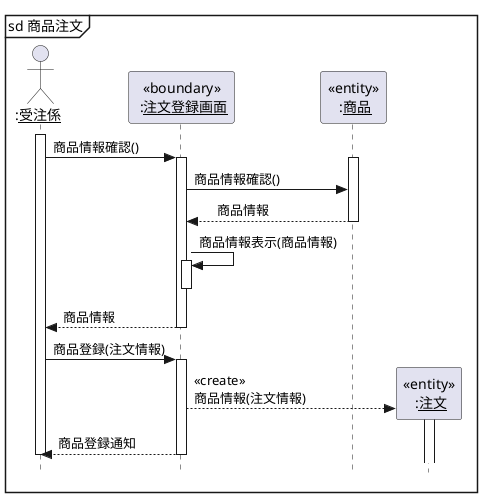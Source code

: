 @startuml 演習4-4
    hide footbox
    skinparam style strictuml
    actor ":<u>受注係</u>" as person
    participant "<<boundary>>\n :<u>注文登録画面</u>" as boundary
    participant "<<entity>>\n :<U>商品</u>" as product

    mainframe sd 商品注文
        activate person
            person->boundary: 商品情報確認() 
            activate product
                
                activate boundary
                    boundary->product: 商品情報確認()
                    boundary<--product:　商品情報
            deactivate product
                    boundary->boundary: 商品情報表示(商品情報)
                    activate boundary
                    deactivate boundary
                    person<--boundary: 商品情報 
                deactivate boundary
            
            person->boundary: 商品登録(注文情報)
            activate boundary
                create "<<entity>>\n :<u>注文</u>" as order
                boundary-->order: <<create>>\n商品情報(注文情報)
                activate order
                deactivate order
                person<--boundary: 商品登録通知
            deactivate boundary            
            
        deactivate person
@enduml